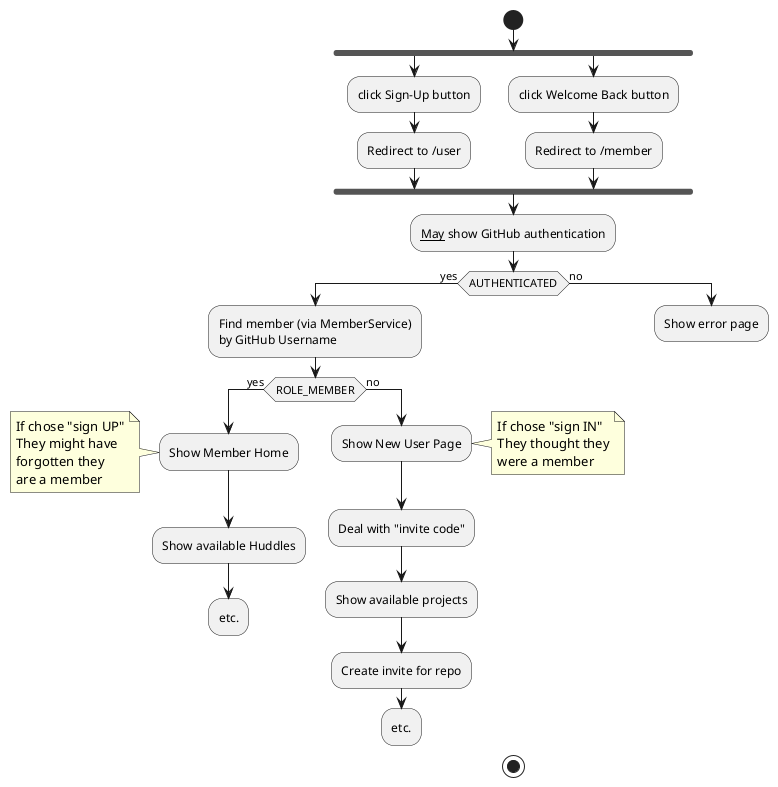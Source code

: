 @startuml

!pragma useVerticalIf on

start
fork
:click Sign-Up button;
:Redirect to /user;
fork again
:click Welcome Back button;
:Redirect to /member;
end fork
:__May__ show GitHub authentication;
if (AUTHENTICATED) then (yes)
    :Find member (via MemberService)
    by GitHub Username;
    if (ROLE_MEMBER) then (yes)
        :Show Member Home;
        note left
            If chose "sign UP"
            They might have
            forgotten they
            are a member
        end note
        :Show available Huddles;
        :etc.;
        kill
    else (no)
        :Show New User Page;
        note right
            If chose "sign IN"
            They thought they
            were a member
        end note
        :Deal with "invite code";
        :Show available projects;
        :Create invite for repo;
        :etc.;
        kill
    endif
else (no)
    :Show error page;
    kill
endif
stop
@enduml